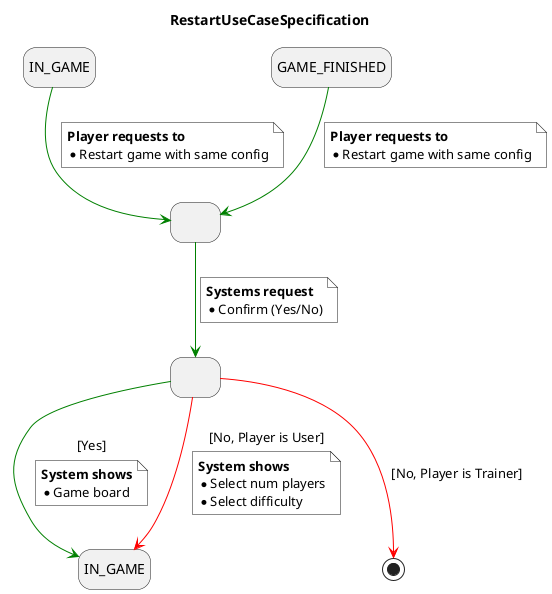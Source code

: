 @startuml RestartUseCaseSpecification
title RestartUseCaseSpecification
skinparam NoteBackgroundColor white
hide empty description

state IN_GAME_IN as "IN_GAME"
state restartDialog as " "
state confirmDialog as " "

IN_GAME_IN -[#green]-> restartDialog
note on link #white
  <b>Player requests to
  * Restart game with same config
end note
GAME_FINISHED -[#green]-> restartDialog
note on link #white
  <b>Player requests to
  * Restart game with same config
end note

restartDialog -[#green]-> confirmDialog
note on link #white
  <b>Systems request
  * Confirm (Yes/No)
end note
confirmDialog -[#green]-> IN_GAME :[Yes]
note on link #white
  <b>System shows
  * Game board
end note
confirmDialog -[#red]-> IN_GAME : [No, Player is User]
note on link #white
  <b>System shows
  * Select num players
  * Select difficulty
end note
confirmDialog -[#red]-> [*] : [No, Player is Trainer]

@enduml

